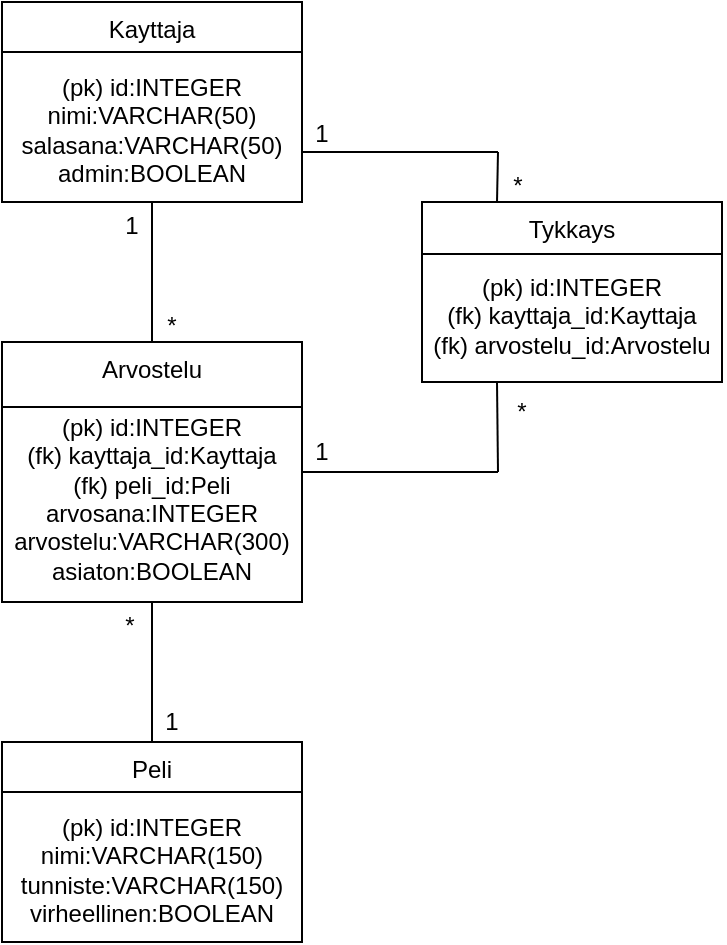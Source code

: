<mxfile version="10.6.3" type="device"><diagram id="iKK4f_3Mg26iqZN4JN6Q" name="Page-1"><mxGraphModel dx="720" dy="922" grid="1" gridSize="10" guides="1" tooltips="1" connect="1" arrows="1" fold="1" page="1" pageScale="1" pageWidth="827" pageHeight="1169" math="0" shadow="0"><root><mxCell id="0"/><mxCell id="1" parent="0"/><mxCell id="tbrKcX_FpQ66QR-MerFp-1" value="&lt;div&gt;Kayttaja&lt;/div&gt;&lt;div&gt;&lt;br&gt;&lt;/div&gt;&lt;div&gt;(pk) id:INTEGER&lt;/div&gt;&lt;div&gt;nimi:VARCHAR(50)&lt;/div&gt;&lt;div&gt;salasana:VARCHAR(50)&lt;/div&gt;&lt;div&gt;admin:BOOLEAN&lt;br&gt;&lt;/div&gt;" style="rounded=0;whiteSpace=wrap;html=1;verticalAlign=top;" parent="1" vertex="1"><mxGeometry x="190" y="100" width="150" height="100" as="geometry"/></mxCell><mxCell id="tbrKcX_FpQ66QR-MerFp-2" value="&lt;div&gt;Arvostelu&lt;/div&gt;&lt;div&gt;&lt;br&gt;&lt;/div&gt;&lt;div&gt;(pk) id:INTEGER&lt;br&gt;&lt;/div&gt;&lt;div&gt;(fk) kayttaja_id:Kayttaja&lt;/div&gt;&lt;div&gt;(fk) peli_id:Peli&lt;br&gt;&lt;/div&gt;&lt;div&gt;arvosana:INTEGER&lt;/div&gt;&lt;div&gt;arvostelu:VARCHAR(300)&lt;br&gt;&lt;/div&gt;&lt;div&gt;asiaton:BOOLEAN&lt;br&gt;&lt;/div&gt;" style="rounded=0;whiteSpace=wrap;html=1;verticalAlign=top;" parent="1" vertex="1"><mxGeometry x="190" y="270" width="150" height="130" as="geometry"/></mxCell><mxCell id="tbrKcX_FpQ66QR-MerFp-3" value="&lt;div&gt;Peli&lt;br&gt;&lt;/div&gt;&lt;div&gt;&lt;br&gt;&lt;/div&gt;&lt;div&gt;(pk) id:INTEGER&lt;/div&gt;&lt;div&gt;nimi:VARCHAR(150)&lt;/div&gt;&lt;div&gt;tunniste:VARCHAR(150)&lt;/div&gt;&lt;div&gt;virheellinen:BOOLEAN&lt;br&gt;&lt;/div&gt;" style="rounded=0;whiteSpace=wrap;html=1;verticalAlign=top;" parent="1" vertex="1"><mxGeometry x="190" y="470" width="150" height="100" as="geometry"/></mxCell><mxCell id="tbrKcX_FpQ66QR-MerFp-4" value="" style="endArrow=none;html=1;entryX=1;entryY=0.25;entryDx=0;entryDy=0;exitX=0;exitY=0.25;exitDx=0;exitDy=0;" parent="1" source="tbrKcX_FpQ66QR-MerFp-1" target="tbrKcX_FpQ66QR-MerFp-1" edge="1"><mxGeometry width="50" height="50" relative="1" as="geometry"><mxPoint x="190" y="640" as="sourcePoint"/><mxPoint x="240" y="590" as="targetPoint"/></mxGeometry></mxCell><mxCell id="tbrKcX_FpQ66QR-MerFp-5" value="" style="endArrow=none;html=1;entryX=1;entryY=0.25;entryDx=0;entryDy=0;exitX=0;exitY=0.25;exitDx=0;exitDy=0;" parent="1" source="tbrKcX_FpQ66QR-MerFp-2" target="tbrKcX_FpQ66QR-MerFp-2" edge="1"><mxGeometry width="50" height="50" relative="1" as="geometry"><mxPoint x="200" y="650" as="sourcePoint"/><mxPoint x="250" y="600" as="targetPoint"/></mxGeometry></mxCell><mxCell id="tbrKcX_FpQ66QR-MerFp-6" value="" style="endArrow=none;html=1;entryX=0.5;entryY=1;entryDx=0;entryDy=0;exitX=0.5;exitY=0;exitDx=0;exitDy=0;" parent="1" source="tbrKcX_FpQ66QR-MerFp-3" target="tbrKcX_FpQ66QR-MerFp-2" edge="1"><mxGeometry width="50" height="50" relative="1" as="geometry"><mxPoint x="210" y="660" as="sourcePoint"/><mxPoint x="260" y="610" as="targetPoint"/></mxGeometry></mxCell><mxCell id="tbrKcX_FpQ66QR-MerFp-7" value="" style="endArrow=none;html=1;entryX=0.5;entryY=1;entryDx=0;entryDy=0;exitX=0.5;exitY=0;exitDx=0;exitDy=0;" parent="1" source="tbrKcX_FpQ66QR-MerFp-2" target="tbrKcX_FpQ66QR-MerFp-1" edge="1"><mxGeometry width="50" height="50" relative="1" as="geometry"><mxPoint x="220" y="670" as="sourcePoint"/><mxPoint x="270" y="620" as="targetPoint"/></mxGeometry></mxCell><mxCell id="tbrKcX_FpQ66QR-MerFp-8" value="" style="endArrow=none;html=1;entryX=1;entryY=0.25;entryDx=0;entryDy=0;exitX=0;exitY=0.25;exitDx=0;exitDy=0;" parent="1" source="tbrKcX_FpQ66QR-MerFp-3" target="tbrKcX_FpQ66QR-MerFp-3" edge="1"><mxGeometry width="50" height="50" relative="1" as="geometry"><mxPoint x="230" y="680" as="sourcePoint"/><mxPoint x="280" y="630" as="targetPoint"/></mxGeometry></mxCell><mxCell id="8JVokLhDnwrn_sFIA38S-1" value="&lt;div&gt;Tykkays&lt;/div&gt;&lt;div&gt;&lt;br&gt;&lt;/div&gt;&lt;div&gt;(pk) id:INTEGER&lt;br&gt;&lt;/div&gt;&lt;div&gt;(fk) kayttaja_id:Kayttaja&lt;br&gt;&lt;/div&gt;&lt;div&gt;(fk) arvostelu_id:Arvostelu&lt;br&gt;&lt;/div&gt;&lt;div&gt;&lt;br&gt;&lt;/div&gt;" style="rounded=0;whiteSpace=wrap;html=1;verticalAlign=top;" parent="1" vertex="1"><mxGeometry x="400" y="200" width="150" height="90" as="geometry"/></mxCell><mxCell id="8JVokLhDnwrn_sFIA38S-2" value="" style="endArrow=none;html=1;entryX=1;entryY=0.75;entryDx=0;entryDy=0;" parent="1" target="tbrKcX_FpQ66QR-MerFp-1" edge="1"><mxGeometry width="50" height="50" relative="1" as="geometry"><mxPoint x="438" y="175" as="sourcePoint"/><mxPoint x="240" y="590" as="targetPoint"/></mxGeometry></mxCell><mxCell id="8JVokLhDnwrn_sFIA38S-3" value="" style="endArrow=none;html=1;entryX=0.25;entryY=0;entryDx=0;entryDy=0;" parent="1" target="8JVokLhDnwrn_sFIA38S-1" edge="1"><mxGeometry width="50" height="50" relative="1" as="geometry"><mxPoint x="438" y="175" as="sourcePoint"/><mxPoint x="240" y="590" as="targetPoint"/></mxGeometry></mxCell><mxCell id="8JVokLhDnwrn_sFIA38S-4" value="" style="endArrow=none;html=1;entryX=1;entryY=0.5;entryDx=0;entryDy=0;" parent="1" target="tbrKcX_FpQ66QR-MerFp-2" edge="1"><mxGeometry width="50" height="50" relative="1" as="geometry"><mxPoint x="438" y="335" as="sourcePoint"/><mxPoint x="240" y="590" as="targetPoint"/></mxGeometry></mxCell><mxCell id="8JVokLhDnwrn_sFIA38S-5" value="" style="endArrow=none;html=1;entryX=0.25;entryY=1;entryDx=0;entryDy=0;" parent="1" target="8JVokLhDnwrn_sFIA38S-1" edge="1"><mxGeometry width="50" height="50" relative="1" as="geometry"><mxPoint x="438" y="335" as="sourcePoint"/><mxPoint x="240" y="590" as="targetPoint"/></mxGeometry></mxCell><mxCell id="8JVokLhDnwrn_sFIA38S-6" value="" style="endArrow=none;html=1;entryX=1;entryY=0.25;entryDx=0;entryDy=0;exitX=0;exitY=0.25;exitDx=0;exitDy=0;" parent="1" edge="1"><mxGeometry width="50" height="50" relative="1" as="geometry"><mxPoint x="400" y="226" as="sourcePoint"/><mxPoint x="550" y="226" as="targetPoint"/></mxGeometry></mxCell><mxCell id="jZqNXAUSPz5Lwlxv1_j6-1" value="1" style="text;html=1;strokeColor=none;fillColor=none;align=center;verticalAlign=middle;whiteSpace=wrap;rounded=0;" parent="1" vertex="1"><mxGeometry x="340" y="156" width="20" height="20" as="geometry"/></mxCell><mxCell id="jZqNXAUSPz5Lwlxv1_j6-2" value="1" style="text;html=1;strokeColor=none;fillColor=none;align=center;verticalAlign=middle;whiteSpace=wrap;rounded=0;" parent="1" vertex="1"><mxGeometry x="340" y="315" width="20" height="20" as="geometry"/></mxCell><mxCell id="jZqNXAUSPz5Lwlxv1_j6-3" value="1" style="text;html=1;strokeColor=none;fillColor=none;align=center;verticalAlign=middle;whiteSpace=wrap;rounded=0;" parent="1" vertex="1"><mxGeometry x="265" y="450" width="20" height="20" as="geometry"/></mxCell><mxCell id="jZqNXAUSPz5Lwlxv1_j6-4" value="1" style="text;html=1;strokeColor=none;fillColor=none;align=center;verticalAlign=middle;whiteSpace=wrap;rounded=0;" parent="1" vertex="1"><mxGeometry x="245" y="202" width="20" height="20" as="geometry"/></mxCell><mxCell id="jZqNXAUSPz5Lwlxv1_j6-6" value="*" style="text;html=1;strokeColor=none;fillColor=none;align=center;verticalAlign=middle;whiteSpace=wrap;rounded=0;" parent="1" vertex="1"><mxGeometry x="265" y="252" width="20" height="20" as="geometry"/></mxCell><mxCell id="jZqNXAUSPz5Lwlxv1_j6-7" value="*" style="text;html=1;strokeColor=none;fillColor=none;align=center;verticalAlign=middle;whiteSpace=wrap;rounded=0;" parent="1" vertex="1"><mxGeometry x="438" y="182" width="20" height="20" as="geometry"/></mxCell><mxCell id="jZqNXAUSPz5Lwlxv1_j6-8" value="*" style="text;html=1;strokeColor=none;fillColor=none;align=center;verticalAlign=middle;whiteSpace=wrap;rounded=0;" parent="1" vertex="1"><mxGeometry x="244" y="402" width="20" height="20" as="geometry"/></mxCell><mxCell id="jZqNXAUSPz5Lwlxv1_j6-9" value="*" style="text;html=1;strokeColor=none;fillColor=none;align=center;verticalAlign=middle;whiteSpace=wrap;rounded=0;" parent="1" vertex="1"><mxGeometry x="440" y="295" width="20" height="20" as="geometry"/></mxCell></root></mxGraphModel></diagram></mxfile>